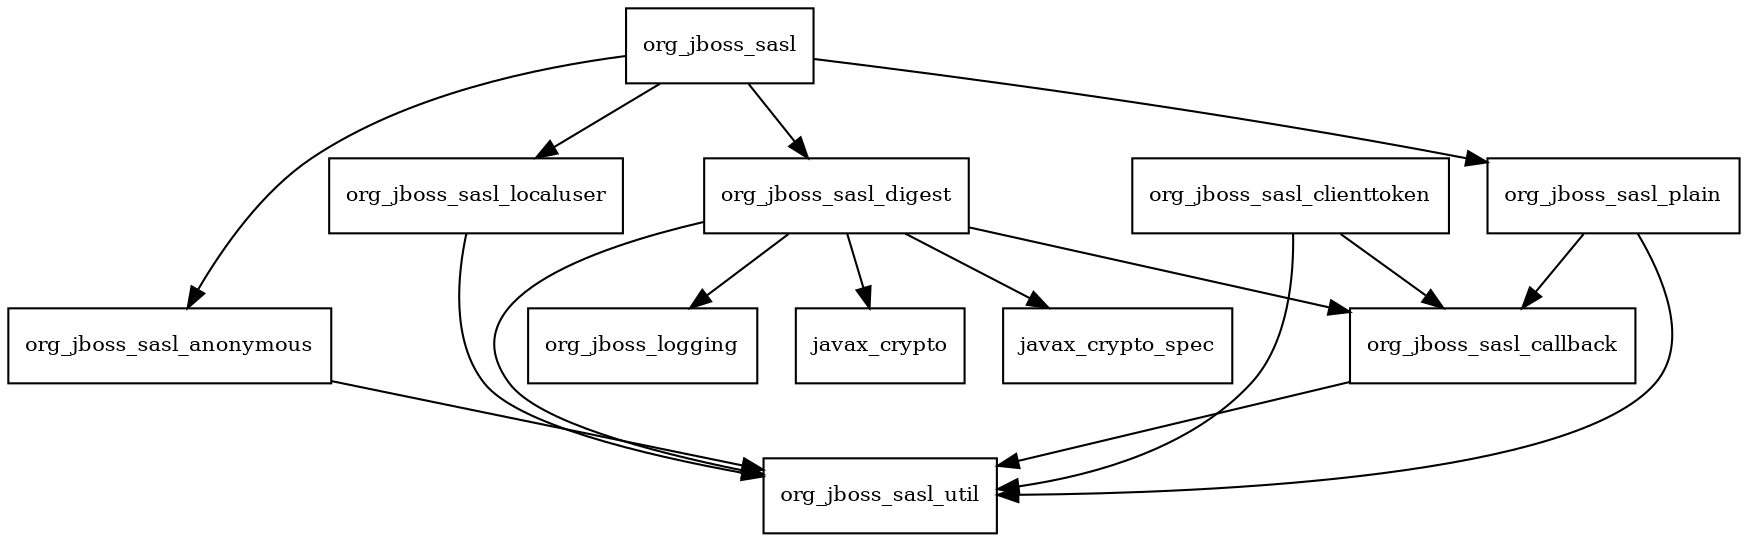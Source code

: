digraph jboss_sasl_1_0_4_Final_redhat_1_package_dependencies {
  node [shape = box, fontsize=10.0];
  org_jboss_sasl -> org_jboss_sasl_anonymous;
  org_jboss_sasl -> org_jboss_sasl_digest;
  org_jboss_sasl -> org_jboss_sasl_localuser;
  org_jboss_sasl -> org_jboss_sasl_plain;
  org_jboss_sasl_anonymous -> org_jboss_sasl_util;
  org_jboss_sasl_callback -> org_jboss_sasl_util;
  org_jboss_sasl_clienttoken -> org_jboss_sasl_callback;
  org_jboss_sasl_clienttoken -> org_jboss_sasl_util;
  org_jboss_sasl_digest -> javax_crypto;
  org_jboss_sasl_digest -> javax_crypto_spec;
  org_jboss_sasl_digest -> org_jboss_logging;
  org_jboss_sasl_digest -> org_jboss_sasl_callback;
  org_jboss_sasl_digest -> org_jboss_sasl_util;
  org_jboss_sasl_localuser -> org_jboss_sasl_util;
  org_jboss_sasl_plain -> org_jboss_sasl_callback;
  org_jboss_sasl_plain -> org_jboss_sasl_util;
}
